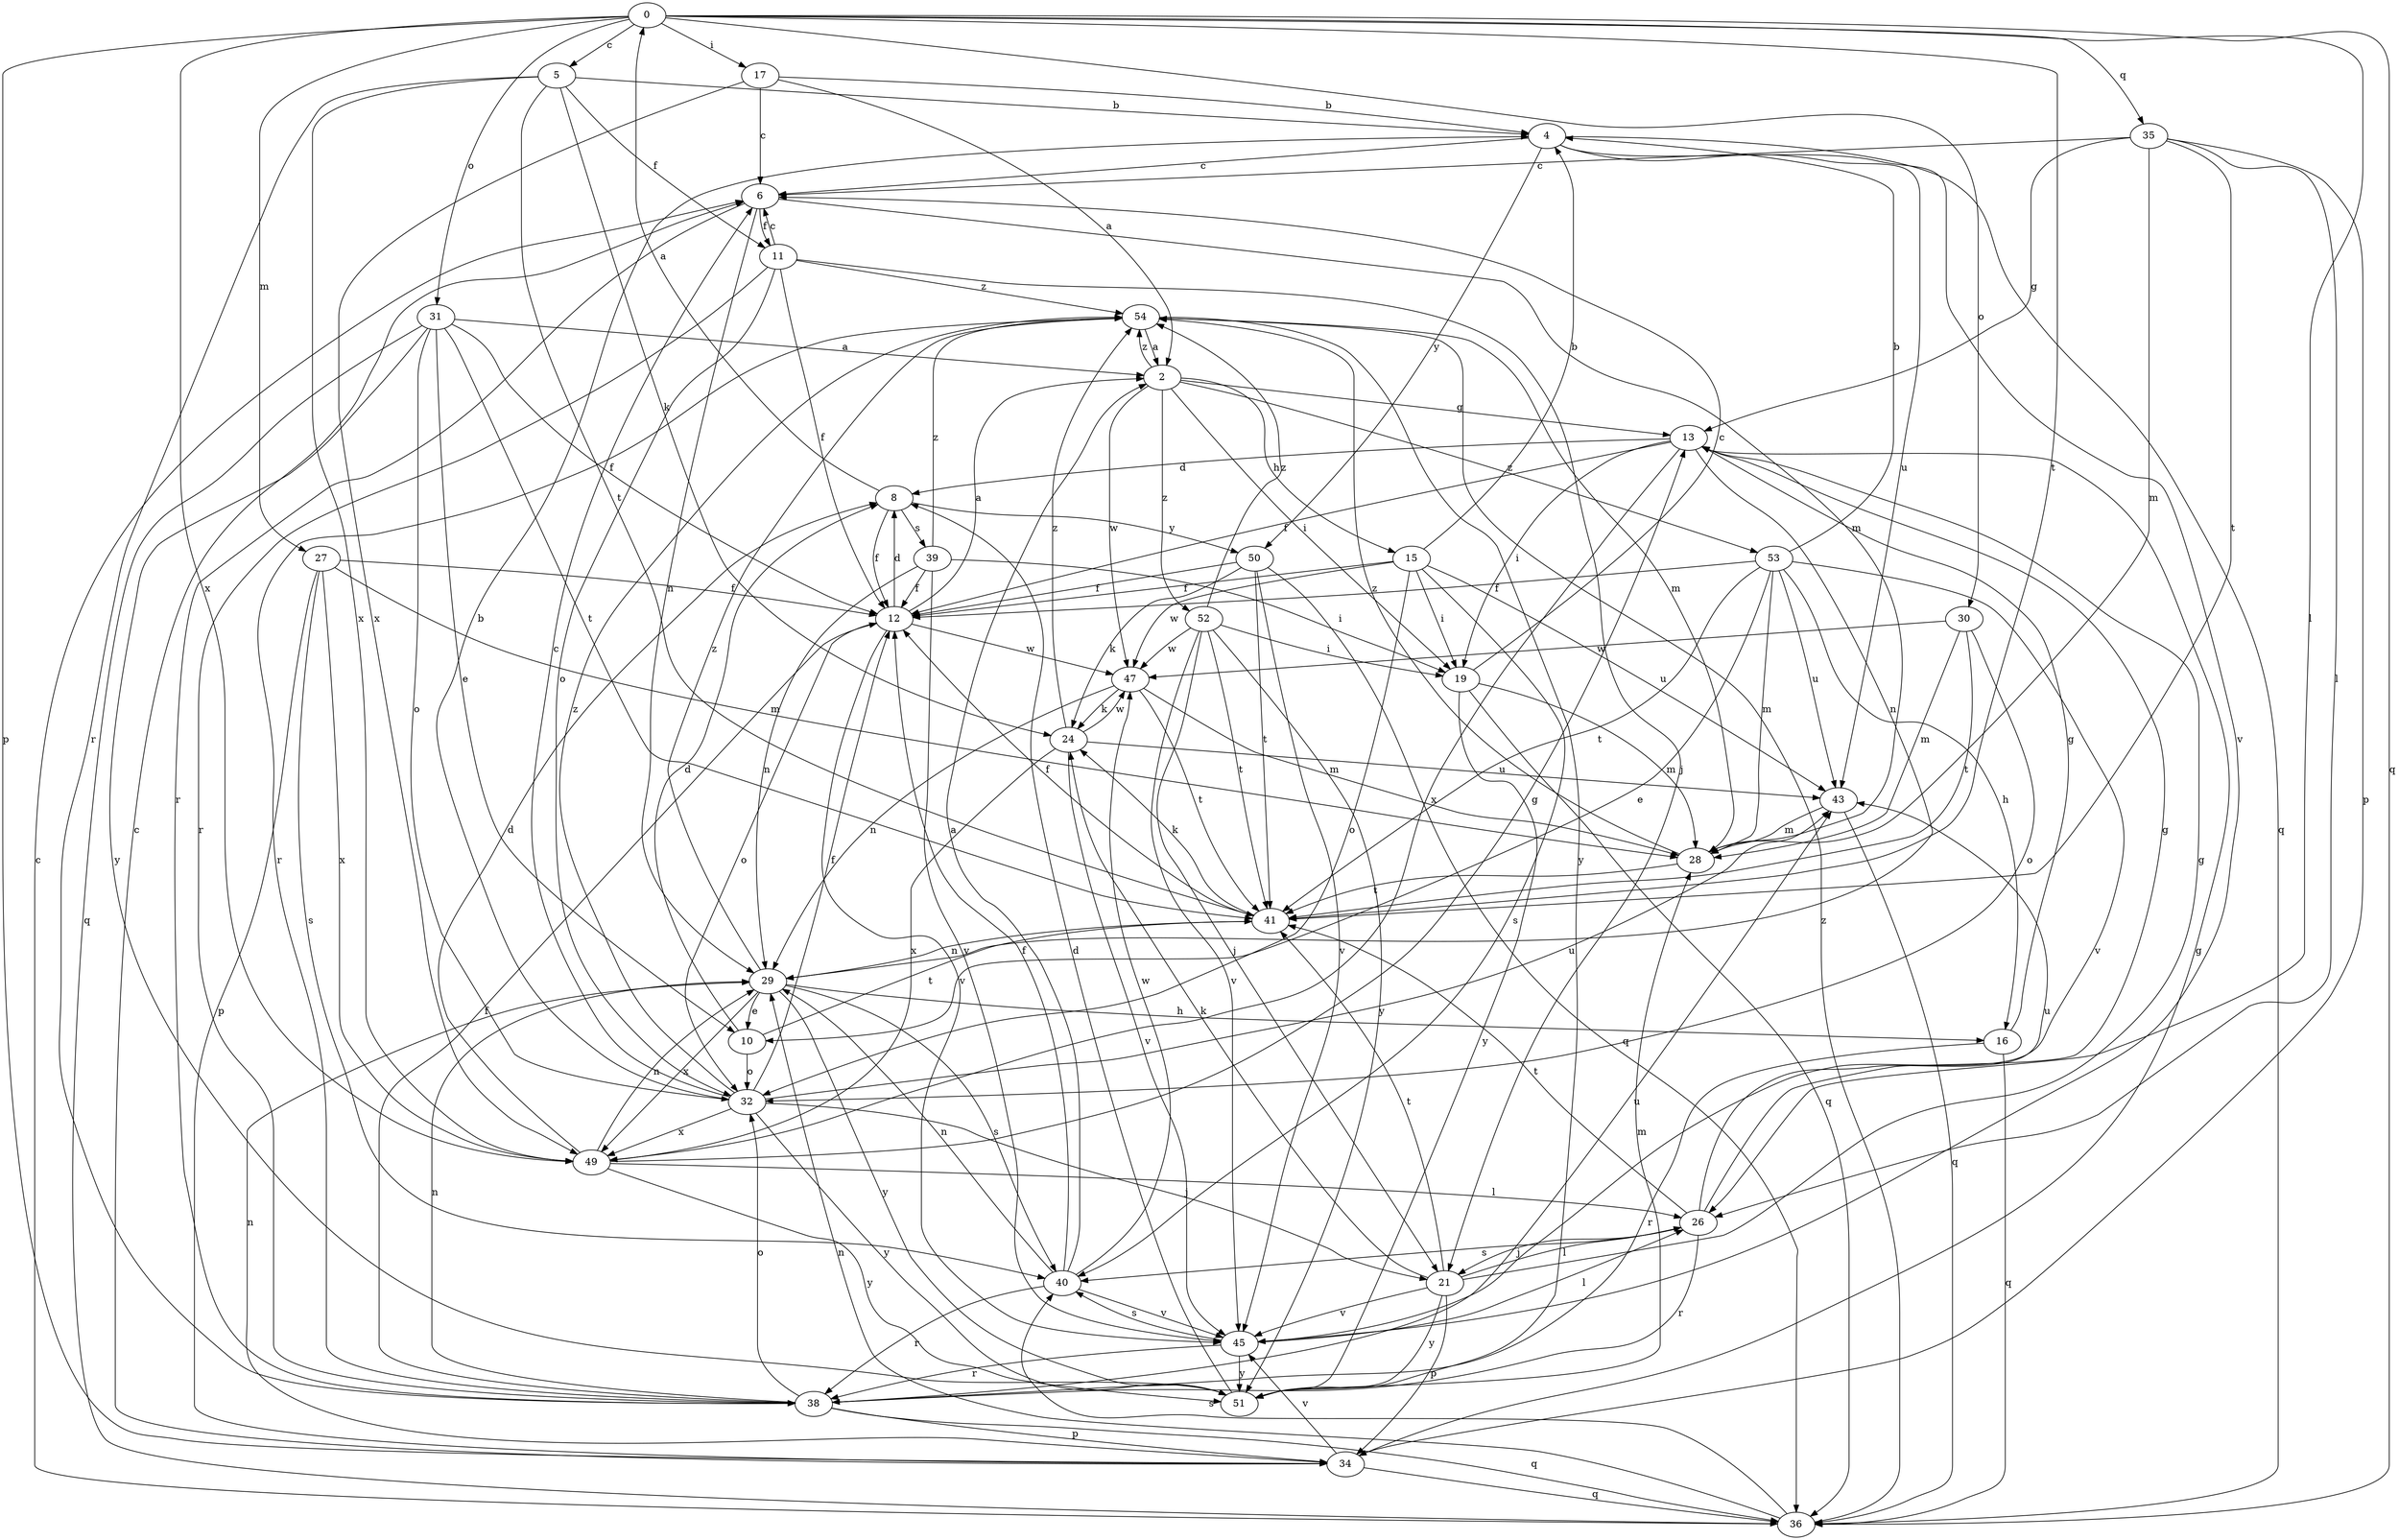 strict digraph  {
0;
2;
4;
5;
6;
8;
10;
11;
12;
13;
15;
16;
17;
19;
21;
24;
26;
27;
28;
29;
30;
31;
32;
34;
35;
36;
38;
39;
40;
41;
43;
45;
47;
49;
50;
51;
52;
53;
54;
0 -> 5  [label=c];
0 -> 17  [label=i];
0 -> 26  [label=l];
0 -> 27  [label=m];
0 -> 30  [label=o];
0 -> 31  [label=o];
0 -> 34  [label=p];
0 -> 35  [label=q];
0 -> 36  [label=q];
0 -> 41  [label=t];
0 -> 49  [label=x];
2 -> 13  [label=g];
2 -> 15  [label=h];
2 -> 19  [label=i];
2 -> 47  [label=w];
2 -> 52  [label=z];
2 -> 53  [label=z];
2 -> 54  [label=z];
4 -> 6  [label=c];
4 -> 36  [label=q];
4 -> 43  [label=u];
4 -> 45  [label=v];
4 -> 50  [label=y];
5 -> 4  [label=b];
5 -> 11  [label=f];
5 -> 24  [label=k];
5 -> 38  [label=r];
5 -> 41  [label=t];
5 -> 49  [label=x];
6 -> 11  [label=f];
6 -> 28  [label=m];
6 -> 29  [label=n];
6 -> 38  [label=r];
8 -> 0  [label=a];
8 -> 12  [label=f];
8 -> 39  [label=s];
8 -> 50  [label=y];
10 -> 8  [label=d];
10 -> 32  [label=o];
10 -> 41  [label=t];
11 -> 6  [label=c];
11 -> 12  [label=f];
11 -> 21  [label=j];
11 -> 32  [label=o];
11 -> 38  [label=r];
11 -> 54  [label=z];
12 -> 2  [label=a];
12 -> 8  [label=d];
12 -> 32  [label=o];
12 -> 45  [label=v];
12 -> 47  [label=w];
13 -> 8  [label=d];
13 -> 12  [label=f];
13 -> 19  [label=i];
13 -> 29  [label=n];
13 -> 49  [label=x];
15 -> 4  [label=b];
15 -> 12  [label=f];
15 -> 19  [label=i];
15 -> 32  [label=o];
15 -> 40  [label=s];
15 -> 43  [label=u];
15 -> 47  [label=w];
16 -> 13  [label=g];
16 -> 36  [label=q];
16 -> 38  [label=r];
17 -> 2  [label=a];
17 -> 4  [label=b];
17 -> 6  [label=c];
17 -> 49  [label=x];
19 -> 6  [label=c];
19 -> 28  [label=m];
19 -> 36  [label=q];
19 -> 51  [label=y];
21 -> 13  [label=g];
21 -> 24  [label=k];
21 -> 26  [label=l];
21 -> 34  [label=p];
21 -> 41  [label=t];
21 -> 45  [label=v];
21 -> 51  [label=y];
24 -> 43  [label=u];
24 -> 45  [label=v];
24 -> 47  [label=w];
24 -> 49  [label=x];
24 -> 54  [label=z];
26 -> 13  [label=g];
26 -> 21  [label=j];
26 -> 38  [label=r];
26 -> 40  [label=s];
26 -> 41  [label=t];
26 -> 43  [label=u];
27 -> 12  [label=f];
27 -> 28  [label=m];
27 -> 34  [label=p];
27 -> 40  [label=s];
27 -> 49  [label=x];
28 -> 41  [label=t];
28 -> 54  [label=z];
29 -> 10  [label=e];
29 -> 16  [label=h];
29 -> 40  [label=s];
29 -> 49  [label=x];
29 -> 51  [label=y];
29 -> 54  [label=z];
30 -> 28  [label=m];
30 -> 32  [label=o];
30 -> 41  [label=t];
30 -> 47  [label=w];
31 -> 2  [label=a];
31 -> 10  [label=e];
31 -> 12  [label=f];
31 -> 32  [label=o];
31 -> 36  [label=q];
31 -> 41  [label=t];
31 -> 51  [label=y];
32 -> 4  [label=b];
32 -> 6  [label=c];
32 -> 12  [label=f];
32 -> 21  [label=j];
32 -> 43  [label=u];
32 -> 49  [label=x];
32 -> 51  [label=y];
32 -> 54  [label=z];
34 -> 6  [label=c];
34 -> 13  [label=g];
34 -> 29  [label=n];
34 -> 36  [label=q];
34 -> 45  [label=v];
35 -> 6  [label=c];
35 -> 13  [label=g];
35 -> 26  [label=l];
35 -> 28  [label=m];
35 -> 34  [label=p];
35 -> 41  [label=t];
36 -> 6  [label=c];
36 -> 29  [label=n];
36 -> 40  [label=s];
36 -> 54  [label=z];
38 -> 12  [label=f];
38 -> 29  [label=n];
38 -> 32  [label=o];
38 -> 34  [label=p];
38 -> 36  [label=q];
38 -> 43  [label=u];
39 -> 12  [label=f];
39 -> 19  [label=i];
39 -> 29  [label=n];
39 -> 45  [label=v];
39 -> 54  [label=z];
40 -> 2  [label=a];
40 -> 12  [label=f];
40 -> 29  [label=n];
40 -> 38  [label=r];
40 -> 45  [label=v];
40 -> 47  [label=w];
41 -> 12  [label=f];
41 -> 24  [label=k];
41 -> 29  [label=n];
43 -> 28  [label=m];
43 -> 36  [label=q];
45 -> 26  [label=l];
45 -> 38  [label=r];
45 -> 40  [label=s];
45 -> 51  [label=y];
47 -> 24  [label=k];
47 -> 28  [label=m];
47 -> 29  [label=n];
47 -> 41  [label=t];
49 -> 8  [label=d];
49 -> 13  [label=g];
49 -> 26  [label=l];
49 -> 29  [label=n];
49 -> 51  [label=y];
50 -> 12  [label=f];
50 -> 24  [label=k];
50 -> 36  [label=q];
50 -> 41  [label=t];
50 -> 45  [label=v];
51 -> 8  [label=d];
51 -> 28  [label=m];
52 -> 19  [label=i];
52 -> 21  [label=j];
52 -> 41  [label=t];
52 -> 45  [label=v];
52 -> 47  [label=w];
52 -> 51  [label=y];
52 -> 54  [label=z];
53 -> 4  [label=b];
53 -> 10  [label=e];
53 -> 12  [label=f];
53 -> 16  [label=h];
53 -> 28  [label=m];
53 -> 41  [label=t];
53 -> 43  [label=u];
53 -> 45  [label=v];
54 -> 2  [label=a];
54 -> 28  [label=m];
54 -> 38  [label=r];
54 -> 51  [label=y];
}
